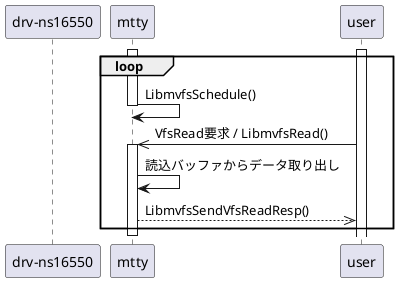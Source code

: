 @startuml

participant drv as "drv-ns16550"
participant mtty
participant user

activate mtty
activate user

loop
    mtty -> mtty: LibmvfsSchedule()
    deactivate mtty

    mtty <<- user: VfsRead要求 / LibmvfsRead()
    activate mtty

    mtty -> mtty: 読込バッファからデータ取り出し

    mtty -->> user: LibmvfsSendVfsReadResp()
end
deactivate mtty

@enduml
